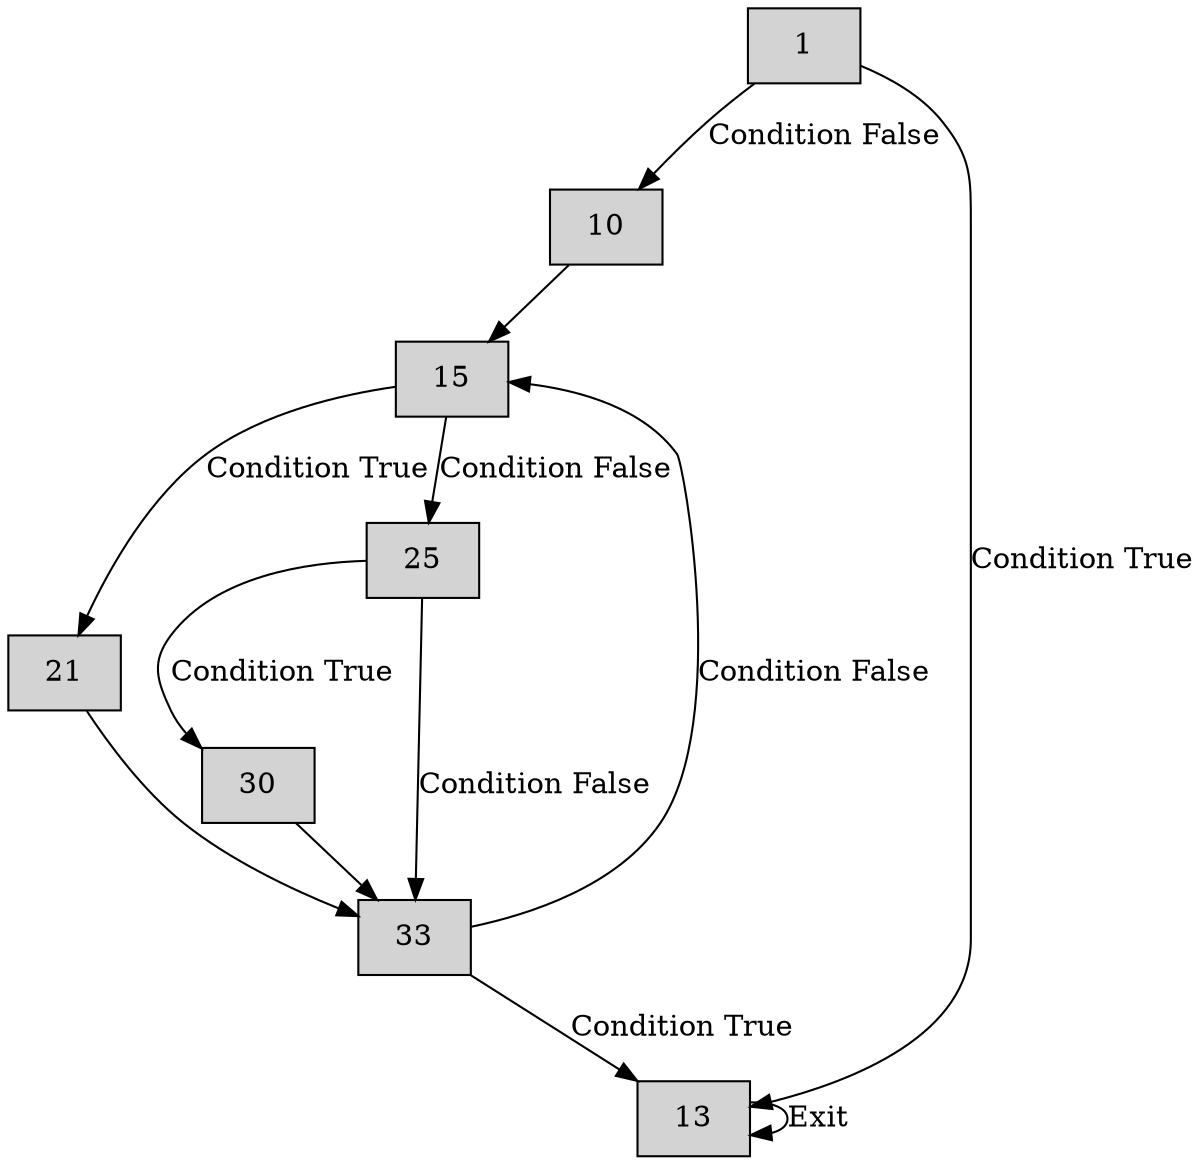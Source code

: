digraph CFG {
    node[shape=box, style=filled];
    
    Block1[label="1"];
    Block10[label="10"];
    Block13[label="13"];
    Block15[label="15"];
    Block21[label="21"];
    Block25[label="25"];
    Block30[label="30"];
    Block33[label="33"];
    
    Block1 -> Block13[label="Condition True"];
    Block1 -> Block10[label="Condition False"];
    
    Block10 -> Block15;
    
    Block13 -> Block13[label="Exit"];
    
    Block15 -> Block21[label="Condition True"];
    Block15 -> Block25[label="Condition False"];
    
    Block21 -> Block33;
    
    Block25 -> Block30[label="Condition True"];
    Block25 -> Block33[label="Condition False"];
    
    Block30 -> Block33;
    
    Block33 -> Block13[label="Condition True"];
    Block33 -> Block15[label="Condition False"];
}